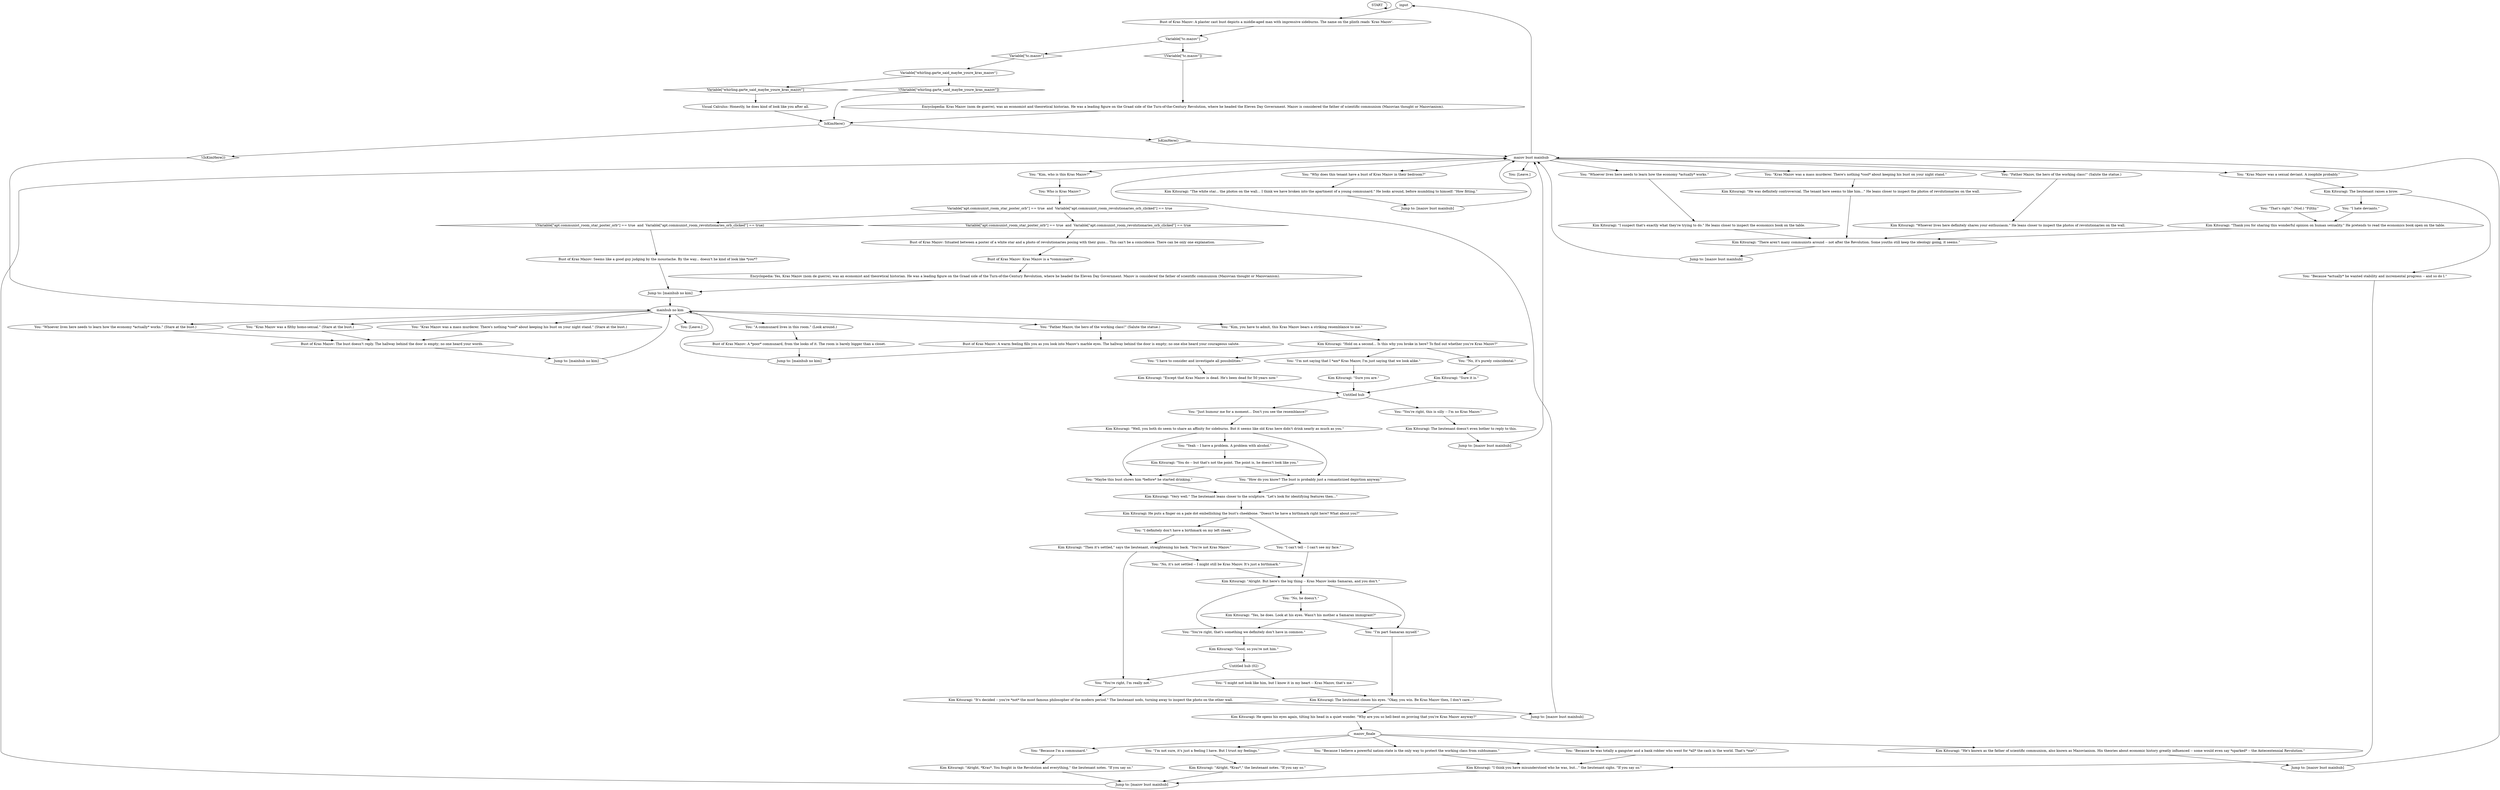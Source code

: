 # APT / MAZOV BUST
# This is the bust of Kras Mazov. Finishes "Find out if you're Kras Mazov" task.
# ==================================================
digraph G {
	  0 [label="START"];
	  1 [label="input"];
	  2 [label="You: \"Kim, you have to admit, this Kras Mazov bears a striking resemblance to me.\""];
	  3 [label="You: Who is Kras Mazov?"];
	  4 [label="Kim Kitsuragi: \"He's known as the father of scientific communism, also known as Mazovianism. His theories about economic history greatly influenced -- some would even say *sparked* -- the Antecentennial Revolution.\""];
	  5 [label="You: \"Because *actually* he wanted stability and incremental progress -- and so do I.\""];
	  6 [label="You: \"That's right.\" (Nod.) \"Filthy.\""];
	  7 [label="Bust of Kras Mazov: Seems like a good guy judging by the moustache. By the way... doesn't he kind of look like *you*?"];
	  8 [label="You: \"I have to consider and investigate all possibilities.\""];
	  9 [label="Encyclopedia: Kras Mazov (nom de guerre), was an economist and theoretical historian. He was a leading figure on the Graad side of the Turn-of-the-Century Revolution, where he headed the Eleven Day Government. Mazov is considered the father of scientific communism (Mazovian thought or Mazovianism)."];
	  10 [label="Bust of Kras Mazov: Situated between a poster of a white star and a photo of revolutionaries posing with their guns... This can't be a coincidence. There can be only one explanation."];
	  11 [label="Kim Kitsuragi: \"Thank you for sharing this wonderful opinion on human sexuality.\" He pretends to read the economics book open on the table."];
	  12 [label="Kim Kitsuragi: \"Sure it is.\""];
	  13 [label="You: \"Whoever lives here needs to learn how the economy *actually* works.\" (Stare at the bust.)"];
	  14 [label="You: \"Kras Mazov was a filthy homo-sexual.\" (Stare at the bust.)"];
	  15 [label="You: \"Yeah -- I have a problem. A problem with alcohol.\""];
	  16 [label="Kim Kitsuragi: \"I think you have misunderstood who he was, but...\" the lieutenant sighs. \"If you say so.\""];
	  17 [label="Bust of Kras Mazov: A plaster cast bust depicts a middle-aged man with impressive sideburns. The name on the plinth reads 'Kras Mazov'."];
	  18 [label="You: \"Father Mazov, the hero of the working class!\" (Salute the statue.)"];
	  19 [label="Jump to: [mazov bust mainhub]"];
	  20 [label="You: \"Maybe this bust shows him *before* he started drinking.\""];
	  21 [label="Jump to: [mainhub no kim]"];
	  22 [label="Bust of Kras Mazov: Kras Mazov is a *communard*."];
	  23 [label="You: \"I hate deviants.\""];
	  24 [label="Untitled hub"];
	  25 [label="Kim Kitsuragi: He opens his eyes again, tilting his head in a quiet wonder. \"Why are you so hell-bent on proving that you're Kras Mazov anyway?\""];
	  26 [label="You: \"Because I believe a powerful nation-state is the only way to protect the working class from subhumans.\""];
	  27 [label="mainhub no kim"];
	  28 [label="Bust of Kras Mazov: The bust doesn't reply. The hallway behind the door is empty; no one heard your words."];
	  29 [label="Kim Kitsuragi: \"There aren't many communists around -- not after the Revolution. Some youths still keep the ideology going, it seems.\""];
	  30 [label="Visual Calculus: Honestly, he does kind of look like you after all."];
	  31 [label="Jump to: [mazov bust mainhub]"];
	  32 [label="You: \"Kras Mazov was a sexual deviant. A zoophile probably.\""];
	  33 [label="Encyclopedia: Yes, Kras Mazov (nom de guerre), was an economist and theoretical historian. He was a leading figure on the Graad side of the Turn-of-the-Century Revolution, where he headed the Eleven Day Government. Mazov is considered the father of scientific communism (Mazovian thought or Mazovianism)."];
	  34 [label="Kim Kitsuragi: \"I suspect that's exactly what they're trying to do.\" He leans closer to inspect the economics book on the table."];
	  35 [label="Variable[\"whirling.garte_said_maybe_youre_kras_mazov\"]"];
	  36 [label="Variable[\"whirling.garte_said_maybe_youre_kras_mazov\"]", shape=diamond];
	  37 [label="!(Variable[\"whirling.garte_said_maybe_youre_kras_mazov\"])", shape=diamond];
	  38 [label="Kim Kitsuragi: \"Except that Kras Mazov is dead. He's been dead for 50 years now.\""];
	  39 [label="You: \"Just humour me for a moment... Don't you see the resemblance?\""];
	  40 [label="Kim Kitsuragi: \"Alright. But here's the big thing -- Kras Mazov looks Samaran, and you don't.\""];
	  41 [label="mazov_finale"];
	  42 [label="You: \"Because I'm a communard.\""];
	  43 [label="Kim Kitsuragi: \"Then it's settled,\" says the lieutenant, straightening his back. \"You're not Kras Mazov.\""];
	  44 [label="You: \"No, it's not settled -- I might still be Kras Mazov. It's just a birthmark.\""];
	  45 [label="You: \"No, he doesn't.\""];
	  46 [label="You: \"I might not look like him, but I know it in my heart -- Kras Mazov, that's me.\""];
	  47 [label="You: \"Because he was totally a gangster and a bank robber who went for *all* the cash in the world. That's *me*.\""];
	  48 [label="You: \"Kim, who is this Kras Mazov?\""];
	  49 [label="Jump to: [mainhub no kim]"];
	  50 [label="Kim Kitsuragi: \"Well, you both do seem to share an affinity for sideburns. But it seems like old Kras here didn't drink nearly as much as you.\""];
	  51 [label="You: \"You're right, I'm really not.\""];
	  52 [label="Kim Kitsuragi: \"Alright, *Kras*. You fought in the Revolution and everything,\" the lieutenant notes. \"If you say so.\""];
	  53 [label="You: \"Kras Mazov was a mass murderer. There's nothing *cool* about keeping his bust on your night stand.\" (Stare at the bust.)"];
	  54 [label="Bust of Kras Mazov: A *poor* communard, from the looks of it. The room is barely bigger than a closet."];
	  55 [label="Variable[\"tc.mazov\"]"];
	  56 [label="Variable[\"tc.mazov\"]", shape=diamond];
	  57 [label="!(Variable[\"tc.mazov\"])", shape=diamond];
	  58 [label="Variable[\"apt.communist_room_star_poster_orb\"] == true  and  Variable[\"apt.communist_room_revolutionaries_orb_clicked\"] == true"];
	  59 [label="Variable[\"apt.communist_room_star_poster_orb\"] == true  and  Variable[\"apt.communist_room_revolutionaries_orb_clicked\"] == true", shape=diamond];
	  60 [label="!(Variable[\"apt.communist_room_star_poster_orb\"] == true  and  Variable[\"apt.communist_room_revolutionaries_orb_clicked\"] == true)", shape=diamond];
	  61 [label="You: \"I can't tell -- I can't see my face.\""];
	  62 [label="Kim Kitsuragi: The lieutenant closes his eyes. \"Okay, you win. Be Kras Mazov then, I don't care...\""];
	  63 [label="You: [Leave.]"];
	  64 [label="Kim Kitsuragi: \"He was definitely controversial. The tenant here seems to like him...\" He leans closer to inspect the photos of revolutionaries on the wall."];
	  65 [label="Kim Kitsuragi: \"Sure you are.\""];
	  66 [label="You: \"I definitely don't have a birthmark on my left cheek.\""];
	  67 [label="IsKimHere()"];
	  68 [label="IsKimHere()", shape=diamond];
	  69 [label="!(IsKimHere())", shape=diamond];
	  70 [label="You: \"Whoever lives here needs to learn how the economy *actually* works.\""];
	  71 [label="Jump to: [mazov bust mainhub]"];
	  72 [label="Untitled hub (02)"];
	  73 [label="Jump to: [mazov bust mainhub]"];
	  74 [label="Kim Kitsuragi: \"Hold on a second... Is this why you broke in here? To find out whether you're Kras Mazov?\""];
	  75 [label="You: \"How do you know? The bust is probably just a romanticized depiction anyway.\""];
	  76 [label="You: \"A communard lives in this room.\" (Look around.)"];
	  77 [label="Kim Kitsuragi: He puts a finger on a pale dot embellishing the bust's cheekbone. \"Doesn't he have a birthmark right here? What about you?\""];
	  78 [label="Kim Kitsuragi: \"You do -- but that's not the point. The point is, he doesn't look like you.\""];
	  79 [label="You: \"I'm not saying that I *am* Kras Mazov, I'm just saying that we look alike.\""];
	  80 [label="Jump to: [mazov bust mainhub]"];
	  81 [label="Jump to: [mainhub no kim]"];
	  82 [label="mazov bust mainhub"];
	  83 [label="You: \"Kras Mazov was a mass murderer. There's nothing *cool* about keeping his bust on your night stand.\""];
	  84 [label="You: \"Father Mazov, the hero of the working class!\" (Salute the statue.)"];
	  85 [label="Kim Kitsuragi: The lieutenant raises a brow."];
	  86 [label="You: \"No, it's purely coincidental.\""];
	  87 [label="Kim Kitsuragi: \"The white star... the photos on the wall... I think we have broken into the apartment of a young communard.\" He looks around, before mumbling to himself: \"How fitting.\""];
	  88 [label="You: [Leave.]"];
	  89 [label="Bust of Kras Mazov: A warm feeling fills you as you look into Mazov's marble eyes. The hallway behind the door is empty; no one else heard your courageous salute."];
	  90 [label="Kim Kitsuragi: \"Whoever lives here definitely shares your enthusiasm.\" He leans closer to inspect the photos of revolutionaries on the wall."];
	  91 [label="You: \"You're right, this is silly -- I'm no Kras Mazov.\""];
	  92 [label="Kim Kitsuragi: The lieutenant doesn't even bother to reply to this."];
	  93 [label="Kim Kitsuragi: \"Very well.\" The lieutenant leans closer to the sculpture. \"Let's look for identifying features then...\""];
	  94 [label="Kim Kitsuragi: \"Yes, he does. Look at his eyes. Wasn't his mother a Samaran immigrant?\""];
	  95 [label="You: \"You're right, that's something we definitely don't have in common.\""];
	  96 [label="Kim Kitsuragi: \"It's decided -- you're *not* the most famous philosopher of the modern period.\" The lieutenant nods, turning away to inspect the photo on the other wall."];
	  97 [label="Kim Kitsuragi: \"Alright, *Kras*,\" the lieutenant notes. \"If you say so.\""];
	  98 [label="You: \"Why does this tenant have a bust of Kras Mazov in their bedroom?\""];
	  99 [label="Kim Kitsuragi: \"Good, so you're not him.\""];
	  100 [label="Jump to: [mazov bust mainhub]"];
	  101 [label="You: \"I'm part Samaran myself.\""];
	  102 [label="You: \"I'm not sure, it's just a feeling I have. But I trust my feelings.\""];
	  0 -> 0
	  1 -> 17
	  2 -> 74
	  3 -> 58
	  4 -> 71
	  5 -> 16
	  6 -> 11
	  7 -> 49
	  8 -> 38
	  9 -> 67
	  10 -> 22
	  11 -> 29
	  12 -> 24
	  13 -> 28
	  14 -> 28
	  15 -> 78
	  16 -> 100
	  17 -> 55
	  18 -> 90
	  19 -> 82
	  20 -> 93
	  21 -> 27
	  22 -> 33
	  23 -> 11
	  24 -> 91
	  24 -> 39
	  25 -> 41
	  26 -> 16
	  27 -> 2
	  27 -> 76
	  27 -> 13
	  27 -> 14
	  27 -> 84
	  27 -> 53
	  27 -> 88
	  28 -> 81
	  29 -> 19
	  30 -> 67
	  31 -> 82
	  32 -> 85
	  33 -> 49
	  34 -> 29
	  35 -> 36
	  35 -> 37
	  36 -> 30
	  37 -> 67
	  38 -> 24
	  39 -> 50
	  40 -> 101
	  40 -> 45
	  40 -> 95
	  41 -> 4
	  41 -> 102
	  41 -> 42
	  41 -> 47
	  41 -> 26
	  42 -> 52
	  43 -> 51
	  43 -> 44
	  44 -> 40
	  45 -> 94
	  46 -> 62
	  47 -> 16
	  48 -> 3
	  49 -> 27
	  50 -> 75
	  50 -> 20
	  50 -> 15
	  51 -> 96
	  52 -> 100
	  53 -> 28
	  54 -> 21
	  55 -> 56
	  55 -> 57
	  56 -> 35
	  57 -> 9
	  58 -> 59
	  58 -> 60
	  59 -> 10
	  60 -> 7
	  61 -> 40
	  62 -> 25
	  64 -> 29
	  65 -> 24
	  66 -> 43
	  67 -> 68
	  67 -> 69
	  68 -> 82
	  69 -> 27
	  70 -> 34
	  71 -> 82
	  72 -> 51
	  72 -> 46
	  73 -> 82
	  74 -> 8
	  74 -> 86
	  74 -> 79
	  75 -> 93
	  76 -> 54
	  77 -> 66
	  77 -> 61
	  78 -> 75
	  78 -> 20
	  79 -> 65
	  80 -> 82
	  81 -> 27
	  82 -> 32
	  82 -> 1
	  82 -> 98
	  82 -> 70
	  82 -> 48
	  82 -> 18
	  82 -> 83
	  82 -> 63
	  83 -> 64
	  84 -> 89
	  85 -> 5
	  85 -> 23
	  86 -> 12
	  87 -> 73
	  89 -> 21
	  90 -> 29
	  91 -> 92
	  92 -> 80
	  93 -> 77
	  94 -> 101
	  94 -> 95
	  95 -> 99
	  96 -> 31
	  97 -> 100
	  98 -> 87
	  99 -> 72
	  100 -> 82
	  101 -> 62
	  102 -> 97
}

